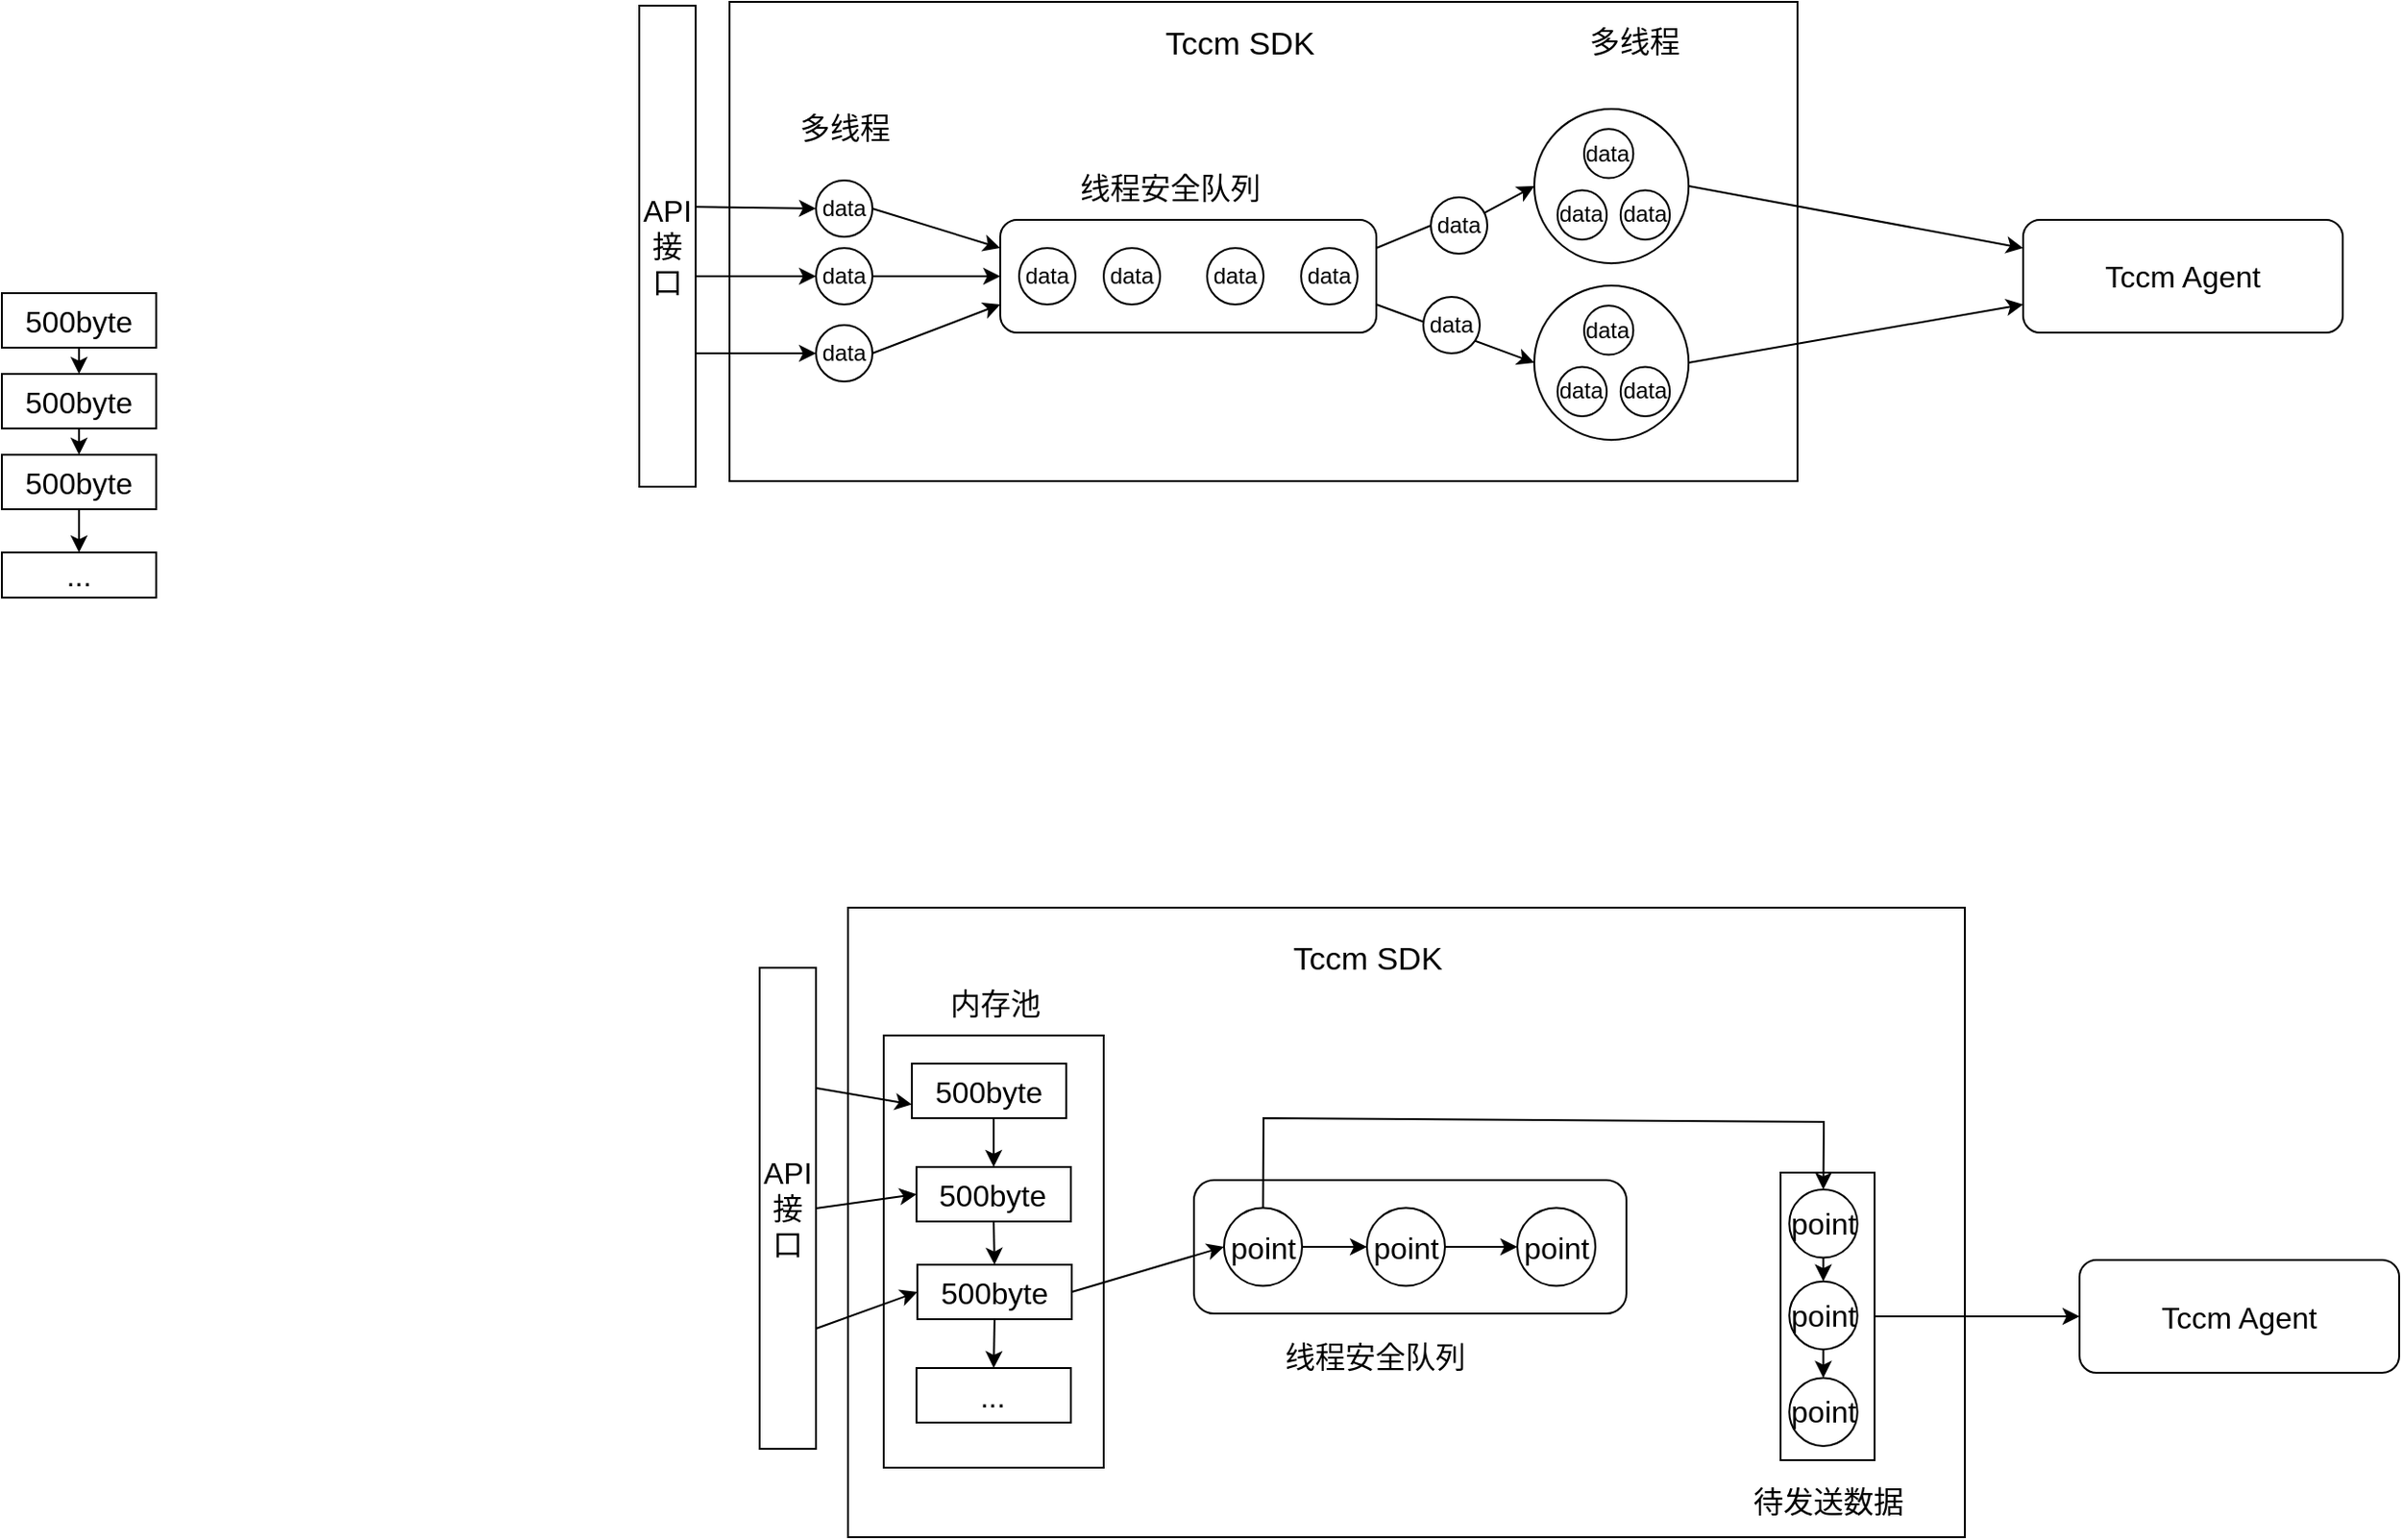 <mxfile version="16.6.4" type="github">
  <diagram id="-bsZU7oH1XAJJV75D_Rq" name="Page-1">
    <mxGraphModel dx="2089" dy="1043" grid="0" gridSize="10" guides="1" tooltips="1" connect="1" arrows="1" fold="1" page="0" pageScale="1" pageWidth="827" pageHeight="1169" math="0" shadow="0">
      <root>
        <mxCell id="0" />
        <mxCell id="1" parent="0" />
        <mxCell id="CUxfMHXMr-beOVDLbjT0-138" value="" style="rounded=0;whiteSpace=wrap;html=1;fontSize=16;" vertex="1" parent="1">
          <mxGeometry x="119" y="756" width="594" height="335" as="geometry" />
        </mxCell>
        <mxCell id="CUxfMHXMr-beOVDLbjT0-47" value="" style="rounded=0;whiteSpace=wrap;html=1;fontSize=16;" vertex="1" parent="1">
          <mxGeometry x="56" y="274" width="568" height="255" as="geometry" />
        </mxCell>
        <mxCell id="CUxfMHXMr-beOVDLbjT0-4" value="&lt;font style=&quot;font-size: 16px&quot;&gt;Tccm Agent&lt;/font&gt;" style="rounded=1;whiteSpace=wrap;html=1;" vertex="1" parent="1">
          <mxGeometry x="744" y="390" width="170" height="60" as="geometry" />
        </mxCell>
        <mxCell id="CUxfMHXMr-beOVDLbjT0-6" value="" style="rounded=1;whiteSpace=wrap;html=1;" vertex="1" parent="1">
          <mxGeometry x="200" y="390" width="200" height="60" as="geometry" />
        </mxCell>
        <mxCell id="CUxfMHXMr-beOVDLbjT0-7" value="" style="endArrow=classic;html=1;rounded=0;entryX=0;entryY=0.25;entryDx=0;entryDy=0;exitX=1;exitY=0.5;exitDx=0;exitDy=0;" edge="1" parent="1" source="CUxfMHXMr-beOVDLbjT0-40" target="CUxfMHXMr-beOVDLbjT0-6">
          <mxGeometry width="50" height="50" relative="1" as="geometry">
            <mxPoint x="100" y="380" as="sourcePoint" />
            <mxPoint x="120" y="350" as="targetPoint" />
          </mxGeometry>
        </mxCell>
        <mxCell id="CUxfMHXMr-beOVDLbjT0-9" value="data" style="ellipse;whiteSpace=wrap;html=1;aspect=fixed;" vertex="1" parent="1">
          <mxGeometry x="210" y="405" width="30" height="30" as="geometry" />
        </mxCell>
        <mxCell id="CUxfMHXMr-beOVDLbjT0-10" value="data" style="ellipse;whiteSpace=wrap;html=1;aspect=fixed;" vertex="1" parent="1">
          <mxGeometry x="255" y="405" width="30" height="30" as="geometry" />
        </mxCell>
        <mxCell id="CUxfMHXMr-beOVDLbjT0-11" value="data" style="ellipse;whiteSpace=wrap;html=1;aspect=fixed;" vertex="1" parent="1">
          <mxGeometry x="310" y="405" width="30" height="30" as="geometry" />
        </mxCell>
        <mxCell id="CUxfMHXMr-beOVDLbjT0-12" value="data" style="ellipse;whiteSpace=wrap;html=1;aspect=fixed;" vertex="1" parent="1">
          <mxGeometry x="360" y="405" width="30" height="30" as="geometry" />
        </mxCell>
        <mxCell id="CUxfMHXMr-beOVDLbjT0-16" value="" style="endArrow=classic;html=1;rounded=0;entryX=0;entryY=0.5;entryDx=0;entryDy=0;exitX=1;exitY=0.5;exitDx=0;exitDy=0;" edge="1" parent="1" source="CUxfMHXMr-beOVDLbjT0-42" target="CUxfMHXMr-beOVDLbjT0-6">
          <mxGeometry width="50" height="50" relative="1" as="geometry">
            <mxPoint x="100" y="420" as="sourcePoint" />
            <mxPoint x="130" y="420" as="targetPoint" />
          </mxGeometry>
        </mxCell>
        <mxCell id="CUxfMHXMr-beOVDLbjT0-17" value="" style="endArrow=classic;html=1;rounded=0;entryX=0;entryY=0.75;entryDx=0;entryDy=0;exitX=1;exitY=0.5;exitDx=0;exitDy=0;" edge="1" parent="1" source="CUxfMHXMr-beOVDLbjT0-43" target="CUxfMHXMr-beOVDLbjT0-6">
          <mxGeometry width="50" height="50" relative="1" as="geometry">
            <mxPoint x="100" y="460" as="sourcePoint" />
            <mxPoint x="150" y="460" as="targetPoint" />
          </mxGeometry>
        </mxCell>
        <mxCell id="CUxfMHXMr-beOVDLbjT0-18" value="&lt;font style=&quot;font-size: 17px&quot;&gt;Tccm SDK&lt;/font&gt;" style="text;html=1;align=center;verticalAlign=middle;resizable=0;points=[];autosize=1;strokeColor=none;fillColor=none;" vertex="1" parent="1">
          <mxGeometry x="277" y="287" width="100" height="20" as="geometry" />
        </mxCell>
        <mxCell id="CUxfMHXMr-beOVDLbjT0-20" value="多线程" style="text;html=1;align=center;verticalAlign=middle;resizable=0;points=[];autosize=1;strokeColor=none;fillColor=none;fontSize=16;" vertex="1" parent="1">
          <mxGeometry x="87" y="331" width="60" height="20" as="geometry" />
        </mxCell>
        <mxCell id="CUxfMHXMr-beOVDLbjT0-28" value="" style="group" vertex="1" connectable="0" parent="1">
          <mxGeometry x="484" y="331" width="83" height="83" as="geometry" />
        </mxCell>
        <mxCell id="CUxfMHXMr-beOVDLbjT0-23" value="" style="ellipse;whiteSpace=wrap;html=1;aspect=fixed;fontSize=16;" vertex="1" parent="CUxfMHXMr-beOVDLbjT0-28">
          <mxGeometry width="82.073" height="82.073" as="geometry" />
        </mxCell>
        <mxCell id="CUxfMHXMr-beOVDLbjT0-24" value="data" style="ellipse;whiteSpace=wrap;html=1;aspect=fixed;" vertex="1" parent="CUxfMHXMr-beOVDLbjT0-28">
          <mxGeometry x="26.489" y="10.596" width="26.193" height="26.193" as="geometry" />
        </mxCell>
        <mxCell id="CUxfMHXMr-beOVDLbjT0-25" value="data" style="ellipse;whiteSpace=wrap;html=1;aspect=fixed;" vertex="1" parent="CUxfMHXMr-beOVDLbjT0-28">
          <mxGeometry x="12.362" y="43.266" width="26.193" height="26.193" as="geometry" />
        </mxCell>
        <mxCell id="CUxfMHXMr-beOVDLbjT0-26" value="data" style="ellipse;whiteSpace=wrap;html=1;aspect=fixed;" vertex="1" parent="CUxfMHXMr-beOVDLbjT0-28">
          <mxGeometry x="45.915" y="43.266" width="26.193" height="26.193" as="geometry" />
        </mxCell>
        <mxCell id="CUxfMHXMr-beOVDLbjT0-29" value="" style="endArrow=classic;html=1;rounded=0;fontSize=16;exitX=1;exitY=0.25;exitDx=0;exitDy=0;entryX=0;entryY=0.5;entryDx=0;entryDy=0;startArrow=none;" edge="1" parent="1" source="CUxfMHXMr-beOVDLbjT0-49" target="CUxfMHXMr-beOVDLbjT0-23">
          <mxGeometry width="50" height="50" relative="1" as="geometry">
            <mxPoint x="415" y="404" as="sourcePoint" />
            <mxPoint x="465" y="354" as="targetPoint" />
          </mxGeometry>
        </mxCell>
        <mxCell id="CUxfMHXMr-beOVDLbjT0-30" value="" style="endArrow=classic;html=1;rounded=0;fontSize=16;exitX=1;exitY=0.5;exitDx=0;exitDy=0;entryX=0;entryY=0.25;entryDx=0;entryDy=0;" edge="1" parent="1" source="CUxfMHXMr-beOVDLbjT0-23" target="CUxfMHXMr-beOVDLbjT0-4">
          <mxGeometry width="50" height="50" relative="1" as="geometry">
            <mxPoint x="655" y="355" as="sourcePoint" />
            <mxPoint x="705" y="305" as="targetPoint" />
          </mxGeometry>
        </mxCell>
        <mxCell id="CUxfMHXMr-beOVDLbjT0-31" value="" style="group" vertex="1" connectable="0" parent="1">
          <mxGeometry x="484" y="425" width="83" height="83" as="geometry" />
        </mxCell>
        <mxCell id="CUxfMHXMr-beOVDLbjT0-32" value="" style="ellipse;whiteSpace=wrap;html=1;aspect=fixed;fontSize=16;" vertex="1" parent="CUxfMHXMr-beOVDLbjT0-31">
          <mxGeometry width="82.073" height="82.073" as="geometry" />
        </mxCell>
        <mxCell id="CUxfMHXMr-beOVDLbjT0-33" value="data" style="ellipse;whiteSpace=wrap;html=1;aspect=fixed;" vertex="1" parent="CUxfMHXMr-beOVDLbjT0-31">
          <mxGeometry x="26.489" y="10.596" width="26.193" height="26.193" as="geometry" />
        </mxCell>
        <mxCell id="CUxfMHXMr-beOVDLbjT0-34" value="data" style="ellipse;whiteSpace=wrap;html=1;aspect=fixed;" vertex="1" parent="CUxfMHXMr-beOVDLbjT0-31">
          <mxGeometry x="12.362" y="43.266" width="26.193" height="26.193" as="geometry" />
        </mxCell>
        <mxCell id="CUxfMHXMr-beOVDLbjT0-35" value="data" style="ellipse;whiteSpace=wrap;html=1;aspect=fixed;" vertex="1" parent="CUxfMHXMr-beOVDLbjT0-31">
          <mxGeometry x="45.915" y="43.266" width="26.193" height="26.193" as="geometry" />
        </mxCell>
        <mxCell id="CUxfMHXMr-beOVDLbjT0-38" value="" style="endArrow=classic;html=1;rounded=0;fontSize=16;entryX=0;entryY=0.5;entryDx=0;entryDy=0;exitX=1;exitY=0.75;exitDx=0;exitDy=0;" edge="1" parent="1" source="CUxfMHXMr-beOVDLbjT0-6" target="CUxfMHXMr-beOVDLbjT0-32">
          <mxGeometry width="50" height="50" relative="1" as="geometry">
            <mxPoint x="377" y="535" as="sourcePoint" />
            <mxPoint x="427" y="485" as="targetPoint" />
          </mxGeometry>
        </mxCell>
        <mxCell id="CUxfMHXMr-beOVDLbjT0-39" value="" style="endArrow=classic;html=1;rounded=0;fontSize=16;entryX=0;entryY=0.75;entryDx=0;entryDy=0;exitX=1;exitY=0.5;exitDx=0;exitDy=0;" edge="1" parent="1" source="CUxfMHXMr-beOVDLbjT0-32" target="CUxfMHXMr-beOVDLbjT0-4">
          <mxGeometry width="50" height="50" relative="1" as="geometry">
            <mxPoint x="646" y="522" as="sourcePoint" />
            <mxPoint x="696" y="472" as="targetPoint" />
          </mxGeometry>
        </mxCell>
        <mxCell id="CUxfMHXMr-beOVDLbjT0-40" value="data" style="ellipse;whiteSpace=wrap;html=1;aspect=fixed;" vertex="1" parent="1">
          <mxGeometry x="102" y="369" width="30" height="30" as="geometry" />
        </mxCell>
        <mxCell id="CUxfMHXMr-beOVDLbjT0-41" value="" style="endArrow=classic;html=1;rounded=0;fontSize=16;entryX=0;entryY=0.5;entryDx=0;entryDy=0;" edge="1" parent="1" target="CUxfMHXMr-beOVDLbjT0-40">
          <mxGeometry width="50" height="50" relative="1" as="geometry">
            <mxPoint x="33" y="383" as="sourcePoint" />
            <mxPoint x="44" y="358" as="targetPoint" />
          </mxGeometry>
        </mxCell>
        <mxCell id="CUxfMHXMr-beOVDLbjT0-42" value="data" style="ellipse;whiteSpace=wrap;html=1;aspect=fixed;" vertex="1" parent="1">
          <mxGeometry x="102" y="405" width="30" height="30" as="geometry" />
        </mxCell>
        <mxCell id="CUxfMHXMr-beOVDLbjT0-43" value="data" style="ellipse;whiteSpace=wrap;html=1;aspect=fixed;" vertex="1" parent="1">
          <mxGeometry x="102" y="446" width="30" height="30" as="geometry" />
        </mxCell>
        <mxCell id="CUxfMHXMr-beOVDLbjT0-44" value="" style="endArrow=classic;html=1;rounded=0;fontSize=16;entryX=0;entryY=0.5;entryDx=0;entryDy=0;" edge="1" parent="1" target="CUxfMHXMr-beOVDLbjT0-42">
          <mxGeometry width="50" height="50" relative="1" as="geometry">
            <mxPoint x="32" y="420" as="sourcePoint" />
            <mxPoint x="60" y="461" as="targetPoint" />
          </mxGeometry>
        </mxCell>
        <mxCell id="CUxfMHXMr-beOVDLbjT0-45" value="" style="endArrow=classic;html=1;rounded=0;fontSize=16;entryX=0;entryY=0.5;entryDx=0;entryDy=0;" edge="1" parent="1" target="CUxfMHXMr-beOVDLbjT0-43">
          <mxGeometry width="50" height="50" relative="1" as="geometry">
            <mxPoint x="27" y="461" as="sourcePoint" />
            <mxPoint x="67" y="447" as="targetPoint" />
          </mxGeometry>
        </mxCell>
        <mxCell id="CUxfMHXMr-beOVDLbjT0-46" value="多线程" style="text;html=1;align=center;verticalAlign=middle;resizable=0;points=[];autosize=1;strokeColor=none;fillColor=none;fontSize=16;" vertex="1" parent="1">
          <mxGeometry x="507" y="285" width="60" height="20" as="geometry" />
        </mxCell>
        <mxCell id="CUxfMHXMr-beOVDLbjT0-49" value="data" style="ellipse;whiteSpace=wrap;html=1;aspect=fixed;" vertex="1" parent="1">
          <mxGeometry x="429" y="378" width="30" height="30" as="geometry" />
        </mxCell>
        <mxCell id="CUxfMHXMr-beOVDLbjT0-50" value="" style="endArrow=none;html=1;rounded=0;fontSize=16;exitX=1;exitY=0.25;exitDx=0;exitDy=0;entryX=0;entryY=0.5;entryDx=0;entryDy=0;" edge="1" parent="1" source="CUxfMHXMr-beOVDLbjT0-6" target="CUxfMHXMr-beOVDLbjT0-49">
          <mxGeometry width="50" height="50" relative="1" as="geometry">
            <mxPoint x="400" y="405" as="sourcePoint" />
            <mxPoint x="484.0" y="372.036" as="targetPoint" />
          </mxGeometry>
        </mxCell>
        <mxCell id="CUxfMHXMr-beOVDLbjT0-51" value="data" style="ellipse;whiteSpace=wrap;html=1;aspect=fixed;" vertex="1" parent="1">
          <mxGeometry x="425" y="431" width="30" height="30" as="geometry" />
        </mxCell>
        <mxCell id="CUxfMHXMr-beOVDLbjT0-52" value="API接口" style="rounded=0;whiteSpace=wrap;html=1;fontSize=16;" vertex="1" parent="1">
          <mxGeometry x="8" y="276" width="30" height="256" as="geometry" />
        </mxCell>
        <mxCell id="CUxfMHXMr-beOVDLbjT0-53" style="edgeStyle=orthogonalEdgeStyle;rounded=0;orthogonalLoop=1;jettySize=auto;html=1;exitX=0.5;exitY=1;exitDx=0;exitDy=0;fontSize=16;" edge="1" parent="1" source="CUxfMHXMr-beOVDLbjT0-52" target="CUxfMHXMr-beOVDLbjT0-52">
          <mxGeometry relative="1" as="geometry" />
        </mxCell>
        <mxCell id="CUxfMHXMr-beOVDLbjT0-54" value="线程安全队列" style="text;html=1;align=center;verticalAlign=middle;resizable=0;points=[];autosize=1;strokeColor=none;fillColor=none;fontSize=16;" vertex="1" parent="1">
          <mxGeometry x="237" y="361.5" width="106" height="23" as="geometry" />
        </mxCell>
        <mxCell id="CUxfMHXMr-beOVDLbjT0-69" value="" style="group" vertex="1" connectable="0" parent="1">
          <mxGeometry x="-331" y="429" width="208" height="269" as="geometry" />
        </mxCell>
        <mxCell id="CUxfMHXMr-beOVDLbjT0-84" style="edgeStyle=orthogonalEdgeStyle;rounded=0;orthogonalLoop=1;jettySize=auto;html=1;exitX=0.5;exitY=1;exitDx=0;exitDy=0;entryX=0.5;entryY=0;entryDx=0;entryDy=0;fontSize=16;" edge="1" parent="CUxfMHXMr-beOVDLbjT0-69" source="CUxfMHXMr-beOVDLbjT0-55" target="CUxfMHXMr-beOVDLbjT0-57">
          <mxGeometry relative="1" as="geometry" />
        </mxCell>
        <mxCell id="CUxfMHXMr-beOVDLbjT0-55" value="500byte" style="rounded=0;whiteSpace=wrap;html=1;fontSize=16;" vertex="1" parent="CUxfMHXMr-beOVDLbjT0-69">
          <mxGeometry width="82.098" height="29" as="geometry" />
        </mxCell>
        <mxCell id="CUxfMHXMr-beOVDLbjT0-57" value="500byte" style="rounded=0;whiteSpace=wrap;html=1;fontSize=16;" vertex="1" parent="CUxfMHXMr-beOVDLbjT0-69">
          <mxGeometry y="43" width="82.098" height="29" as="geometry" />
        </mxCell>
        <mxCell id="CUxfMHXMr-beOVDLbjT0-58" value="500byte" style="rounded=0;whiteSpace=wrap;html=1;fontSize=16;" vertex="1" parent="CUxfMHXMr-beOVDLbjT0-69">
          <mxGeometry y="86" width="82.098" height="29" as="geometry" />
        </mxCell>
        <mxCell id="CUxfMHXMr-beOVDLbjT0-62" style="edgeStyle=orthogonalEdgeStyle;rounded=0;orthogonalLoop=1;jettySize=auto;html=1;exitX=0.5;exitY=1;exitDx=0;exitDy=0;entryX=0.5;entryY=0;entryDx=0;entryDy=0;fontSize=16;" edge="1" parent="CUxfMHXMr-beOVDLbjT0-69" source="CUxfMHXMr-beOVDLbjT0-57" target="CUxfMHXMr-beOVDLbjT0-58">
          <mxGeometry relative="1" as="geometry" />
        </mxCell>
        <mxCell id="CUxfMHXMr-beOVDLbjT0-67" value="..." style="rounded=0;whiteSpace=wrap;html=1;fontSize=16;" vertex="1" parent="CUxfMHXMr-beOVDLbjT0-69">
          <mxGeometry y="138" width="82.098" height="24" as="geometry" />
        </mxCell>
        <mxCell id="CUxfMHXMr-beOVDLbjT0-64" style="edgeStyle=orthogonalEdgeStyle;rounded=0;orthogonalLoop=1;jettySize=auto;html=1;exitX=0.5;exitY=1;exitDx=0;exitDy=0;fontSize=16;entryX=0.5;entryY=0;entryDx=0;entryDy=0;" edge="1" parent="CUxfMHXMr-beOVDLbjT0-69" source="CUxfMHXMr-beOVDLbjT0-58" target="CUxfMHXMr-beOVDLbjT0-67">
          <mxGeometry relative="1" as="geometry">
            <mxPoint x="41.532" y="133" as="targetPoint" />
          </mxGeometry>
        </mxCell>
        <mxCell id="CUxfMHXMr-beOVDLbjT0-70" value="API接口" style="rounded=0;whiteSpace=wrap;html=1;fontSize=16;" vertex="1" parent="1">
          <mxGeometry x="72" y="788" width="30" height="256" as="geometry" />
        </mxCell>
        <mxCell id="CUxfMHXMr-beOVDLbjT0-96" value="&lt;font style=&quot;font-size: 16px&quot;&gt;Tccm Agent&lt;/font&gt;" style="rounded=1;whiteSpace=wrap;html=1;" vertex="1" parent="1">
          <mxGeometry x="774" y="943.5" width="170" height="60" as="geometry" />
        </mxCell>
        <mxCell id="CUxfMHXMr-beOVDLbjT0-121" style="edgeStyle=orthogonalEdgeStyle;rounded=0;orthogonalLoop=1;jettySize=auto;html=1;exitX=1;exitY=0.5;exitDx=0;exitDy=0;fontSize=16;" edge="1" parent="1" source="CUxfMHXMr-beOVDLbjT0-118" target="CUxfMHXMr-beOVDLbjT0-96">
          <mxGeometry relative="1" as="geometry" />
        </mxCell>
        <mxCell id="CUxfMHXMr-beOVDLbjT0-133" value="" style="group" vertex="1" connectable="0" parent="1">
          <mxGeometry x="138" y="824" width="117" height="230" as="geometry" />
        </mxCell>
        <mxCell id="CUxfMHXMr-beOVDLbjT0-85" value="" style="rounded=0;whiteSpace=wrap;html=1;fontSize=16;" vertex="1" parent="CUxfMHXMr-beOVDLbjT0-133">
          <mxGeometry width="117" height="230" as="geometry" />
        </mxCell>
        <mxCell id="CUxfMHXMr-beOVDLbjT0-115" value="500byte" style="rounded=0;whiteSpace=wrap;html=1;fontSize=16;" vertex="1" parent="CUxfMHXMr-beOVDLbjT0-133">
          <mxGeometry x="15" y="15" width="82.098" height="29" as="geometry" />
        </mxCell>
        <mxCell id="CUxfMHXMr-beOVDLbjT0-116" value="500byte" style="rounded=0;whiteSpace=wrap;html=1;fontSize=16;" vertex="1" parent="CUxfMHXMr-beOVDLbjT0-133">
          <mxGeometry x="17.9" y="122" width="82.098" height="29" as="geometry" />
        </mxCell>
        <mxCell id="CUxfMHXMr-beOVDLbjT0-125" value="500byte" style="rounded=0;whiteSpace=wrap;html=1;fontSize=16;" vertex="1" parent="CUxfMHXMr-beOVDLbjT0-133">
          <mxGeometry x="17.45" y="70" width="82.098" height="29" as="geometry" />
        </mxCell>
        <mxCell id="CUxfMHXMr-beOVDLbjT0-126" value="..." style="rounded=0;whiteSpace=wrap;html=1;fontSize=16;" vertex="1" parent="CUxfMHXMr-beOVDLbjT0-133">
          <mxGeometry x="17.45" y="177" width="82.098" height="29" as="geometry" />
        </mxCell>
        <mxCell id="CUxfMHXMr-beOVDLbjT0-130" style="edgeStyle=orthogonalEdgeStyle;rounded=0;orthogonalLoop=1;jettySize=auto;html=1;exitX=0.5;exitY=1;exitDx=0;exitDy=0;fontSize=16;" edge="1" parent="CUxfMHXMr-beOVDLbjT0-133" source="CUxfMHXMr-beOVDLbjT0-85" target="CUxfMHXMr-beOVDLbjT0-85">
          <mxGeometry relative="1" as="geometry" />
        </mxCell>
        <mxCell id="CUxfMHXMr-beOVDLbjT0-127" style="edgeStyle=orthogonalEdgeStyle;rounded=0;orthogonalLoop=1;jettySize=auto;html=1;exitX=0.5;exitY=1;exitDx=0;exitDy=0;entryX=0.5;entryY=0;entryDx=0;entryDy=0;fontSize=16;" edge="1" parent="CUxfMHXMr-beOVDLbjT0-133" source="CUxfMHXMr-beOVDLbjT0-115" target="CUxfMHXMr-beOVDLbjT0-125">
          <mxGeometry relative="1" as="geometry" />
        </mxCell>
        <mxCell id="CUxfMHXMr-beOVDLbjT0-128" style="edgeStyle=orthogonalEdgeStyle;rounded=0;orthogonalLoop=1;jettySize=auto;html=1;exitX=0.5;exitY=1;exitDx=0;exitDy=0;entryX=0.5;entryY=0;entryDx=0;entryDy=0;fontSize=16;" edge="1" parent="CUxfMHXMr-beOVDLbjT0-133" source="CUxfMHXMr-beOVDLbjT0-125" target="CUxfMHXMr-beOVDLbjT0-116">
          <mxGeometry relative="1" as="geometry" />
        </mxCell>
        <mxCell id="CUxfMHXMr-beOVDLbjT0-129" style="edgeStyle=orthogonalEdgeStyle;rounded=0;orthogonalLoop=1;jettySize=auto;html=1;exitX=0.5;exitY=1;exitDx=0;exitDy=0;entryX=0.5;entryY=0;entryDx=0;entryDy=0;fontSize=16;" edge="1" parent="CUxfMHXMr-beOVDLbjT0-133" source="CUxfMHXMr-beOVDLbjT0-116" target="CUxfMHXMr-beOVDLbjT0-126">
          <mxGeometry relative="1" as="geometry" />
        </mxCell>
        <mxCell id="CUxfMHXMr-beOVDLbjT0-134" value="" style="group" vertex="1" connectable="0" parent="1">
          <mxGeometry x="303" y="901" width="230" height="71" as="geometry" />
        </mxCell>
        <mxCell id="CUxfMHXMr-beOVDLbjT0-89" value="" style="rounded=1;whiteSpace=wrap;html=1;fontSize=16;" vertex="1" parent="CUxfMHXMr-beOVDLbjT0-134">
          <mxGeometry width="230" height="71" as="geometry" />
        </mxCell>
        <mxCell id="CUxfMHXMr-beOVDLbjT0-72" value="point" style="ellipse;whiteSpace=wrap;html=1;aspect=fixed;fontSize=16;" vertex="1" parent="CUxfMHXMr-beOVDLbjT0-134">
          <mxGeometry x="16" y="14.75" width="41.5" height="41.5" as="geometry" />
        </mxCell>
        <mxCell id="CUxfMHXMr-beOVDLbjT0-74" value="point" style="ellipse;whiteSpace=wrap;html=1;aspect=fixed;fontSize=16;" vertex="1" parent="CUxfMHXMr-beOVDLbjT0-134">
          <mxGeometry x="92" y="14.75" width="41.5" height="41.5" as="geometry" />
        </mxCell>
        <mxCell id="CUxfMHXMr-beOVDLbjT0-75" value="point" style="ellipse;whiteSpace=wrap;html=1;aspect=fixed;fontSize=16;" vertex="1" parent="CUxfMHXMr-beOVDLbjT0-134">
          <mxGeometry x="172" y="14.75" width="41.5" height="41.5" as="geometry" />
        </mxCell>
        <mxCell id="CUxfMHXMr-beOVDLbjT0-79" style="edgeStyle=orthogonalEdgeStyle;rounded=0;orthogonalLoop=1;jettySize=auto;html=1;exitX=1;exitY=0.5;exitDx=0;exitDy=0;entryX=0;entryY=0.5;entryDx=0;entryDy=0;fontSize=16;" edge="1" parent="CUxfMHXMr-beOVDLbjT0-134" source="CUxfMHXMr-beOVDLbjT0-72" target="CUxfMHXMr-beOVDLbjT0-74">
          <mxGeometry relative="1" as="geometry">
            <mxPoint x="441" y="962.5" as="targetPoint" />
          </mxGeometry>
        </mxCell>
        <mxCell id="CUxfMHXMr-beOVDLbjT0-81" style="edgeStyle=orthogonalEdgeStyle;rounded=0;orthogonalLoop=1;jettySize=auto;html=1;exitX=1;exitY=0.5;exitDx=0;exitDy=0;entryX=0;entryY=0.5;entryDx=0;entryDy=0;fontSize=16;" edge="1" parent="CUxfMHXMr-beOVDLbjT0-134" source="CUxfMHXMr-beOVDLbjT0-74" target="CUxfMHXMr-beOVDLbjT0-75">
          <mxGeometry relative="1" as="geometry" />
        </mxCell>
        <mxCell id="CUxfMHXMr-beOVDLbjT0-124" value="" style="endArrow=classic;html=1;rounded=0;fontSize=16;exitX=1;exitY=0.5;exitDx=0;exitDy=0;entryX=0;entryY=0.5;entryDx=0;entryDy=0;" edge="1" parent="1" source="CUxfMHXMr-beOVDLbjT0-116" target="CUxfMHXMr-beOVDLbjT0-72">
          <mxGeometry width="50" height="50" relative="1" as="geometry">
            <mxPoint x="239" y="808" as="sourcePoint" />
            <mxPoint x="289" y="758" as="targetPoint" />
          </mxGeometry>
        </mxCell>
        <mxCell id="CUxfMHXMr-beOVDLbjT0-135" value="线程安全队列" style="text;html=1;align=center;verticalAlign=middle;resizable=0;points=[];autosize=1;strokeColor=none;fillColor=none;fontSize=16;" vertex="1" parent="1">
          <mxGeometry x="346" y="983" width="106" height="23" as="geometry" />
        </mxCell>
        <mxCell id="CUxfMHXMr-beOVDLbjT0-136" value="内存池" style="text;html=1;align=center;verticalAlign=middle;resizable=0;points=[];autosize=1;strokeColor=none;fillColor=none;fontSize=16;" vertex="1" parent="1">
          <mxGeometry x="167.5" y="795" width="58" height="23" as="geometry" />
        </mxCell>
        <mxCell id="CUxfMHXMr-beOVDLbjT0-137" value="待发送数据" style="text;html=1;align=center;verticalAlign=middle;resizable=0;points=[];autosize=1;strokeColor=none;fillColor=none;fontSize=16;" vertex="1" parent="1">
          <mxGeometry x="595" y="1060" width="90" height="23" as="geometry" />
        </mxCell>
        <mxCell id="CUxfMHXMr-beOVDLbjT0-122" value="" style="endArrow=classic;html=1;rounded=0;fontSize=16;exitX=1;exitY=0.25;exitDx=0;exitDy=0;entryX=0;entryY=0.75;entryDx=0;entryDy=0;" edge="1" parent="1" source="CUxfMHXMr-beOVDLbjT0-70" target="CUxfMHXMr-beOVDLbjT0-115">
          <mxGeometry width="50" height="50" relative="1" as="geometry">
            <mxPoint x="-59" y="922" as="sourcePoint" />
            <mxPoint x="-9" y="872" as="targetPoint" />
          </mxGeometry>
        </mxCell>
        <mxCell id="CUxfMHXMr-beOVDLbjT0-131" value="" style="endArrow=classic;html=1;rounded=0;fontSize=16;exitX=1;exitY=0.5;exitDx=0;exitDy=0;entryX=0;entryY=0.5;entryDx=0;entryDy=0;" edge="1" parent="1" source="CUxfMHXMr-beOVDLbjT0-70" target="CUxfMHXMr-beOVDLbjT0-125">
          <mxGeometry width="50" height="50" relative="1" as="geometry">
            <mxPoint x="-68" y="1026" as="sourcePoint" />
            <mxPoint x="-18" y="976" as="targetPoint" />
          </mxGeometry>
        </mxCell>
        <mxCell id="CUxfMHXMr-beOVDLbjT0-132" value="" style="endArrow=classic;html=1;rounded=0;fontSize=16;exitX=1;exitY=0.75;exitDx=0;exitDy=0;entryX=0;entryY=0.5;entryDx=0;entryDy=0;" edge="1" parent="1" source="CUxfMHXMr-beOVDLbjT0-70" target="CUxfMHXMr-beOVDLbjT0-116">
          <mxGeometry width="50" height="50" relative="1" as="geometry">
            <mxPoint x="-79" y="1048" as="sourcePoint" />
            <mxPoint x="-29" y="998" as="targetPoint" />
          </mxGeometry>
        </mxCell>
        <mxCell id="CUxfMHXMr-beOVDLbjT0-139" value="" style="group" vertex="1" connectable="0" parent="1">
          <mxGeometry x="615" y="897" width="50" height="153" as="geometry" />
        </mxCell>
        <mxCell id="CUxfMHXMr-beOVDLbjT0-118" value="" style="rounded=0;whiteSpace=wrap;html=1;fontSize=16;" vertex="1" parent="CUxfMHXMr-beOVDLbjT0-139">
          <mxGeometry width="50" height="153" as="geometry" />
        </mxCell>
        <mxCell id="CUxfMHXMr-beOVDLbjT0-104" value="point" style="ellipse;whiteSpace=wrap;html=1;aspect=fixed;fontSize=16;" vertex="1" parent="CUxfMHXMr-beOVDLbjT0-139">
          <mxGeometry x="4.632" y="9.005" width="36.221" height="36.221" as="geometry" />
        </mxCell>
        <mxCell id="CUxfMHXMr-beOVDLbjT0-105" value="point" style="ellipse;whiteSpace=wrap;html=1;aspect=fixed;fontSize=16;" vertex="1" parent="CUxfMHXMr-beOVDLbjT0-139">
          <mxGeometry x="4.632" y="57.86" width="36.221" height="36.221" as="geometry" />
        </mxCell>
        <mxCell id="CUxfMHXMr-beOVDLbjT0-109" value="point" style="ellipse;whiteSpace=wrap;html=1;aspect=fixed;fontSize=16;" vertex="1" parent="CUxfMHXMr-beOVDLbjT0-139">
          <mxGeometry x="4.632" y="109.243" width="36.221" height="36.221" as="geometry" />
        </mxCell>
        <mxCell id="CUxfMHXMr-beOVDLbjT0-103" style="edgeStyle=orthogonalEdgeStyle;rounded=0;orthogonalLoop=1;jettySize=auto;html=1;exitX=0.5;exitY=1;exitDx=0;exitDy=0;entryX=0.5;entryY=0;entryDx=0;entryDy=0;fontSize=16;" edge="1" parent="CUxfMHXMr-beOVDLbjT0-139" source="CUxfMHXMr-beOVDLbjT0-104" target="CUxfMHXMr-beOVDLbjT0-105">
          <mxGeometry relative="1" as="geometry" />
        </mxCell>
        <mxCell id="CUxfMHXMr-beOVDLbjT0-110" style="edgeStyle=orthogonalEdgeStyle;rounded=0;orthogonalLoop=1;jettySize=auto;html=1;exitX=0.5;exitY=1;exitDx=0;exitDy=0;entryX=0.5;entryY=0;entryDx=0;entryDy=0;fontSize=16;" edge="1" parent="CUxfMHXMr-beOVDLbjT0-139" source="CUxfMHXMr-beOVDLbjT0-105" target="CUxfMHXMr-beOVDLbjT0-109">
          <mxGeometry relative="1" as="geometry" />
        </mxCell>
        <mxCell id="CUxfMHXMr-beOVDLbjT0-117" value="" style="endArrow=classic;html=1;rounded=0;fontSize=16;exitX=0.5;exitY=0;exitDx=0;exitDy=0;entryX=0.5;entryY=0;entryDx=0;entryDy=0;" edge="1" parent="1" source="CUxfMHXMr-beOVDLbjT0-72" target="CUxfMHXMr-beOVDLbjT0-104">
          <mxGeometry width="50" height="50" relative="1" as="geometry">
            <mxPoint x="718" y="859" as="sourcePoint" />
            <mxPoint x="838" y="905" as="targetPoint" />
            <Array as="points">
              <mxPoint x="340" y="868" />
              <mxPoint x="638" y="870" />
            </Array>
          </mxGeometry>
        </mxCell>
        <mxCell id="CUxfMHXMr-beOVDLbjT0-140" value="&lt;font style=&quot;font-size: 17px&quot;&gt;Tccm SDK&lt;/font&gt;" style="text;html=1;align=center;verticalAlign=middle;resizable=0;points=[];autosize=1;strokeColor=none;fillColor=none;fontSize=16;" vertex="1" parent="1">
          <mxGeometry x="350" y="772" width="90" height="23" as="geometry" />
        </mxCell>
      </root>
    </mxGraphModel>
  </diagram>
</mxfile>
